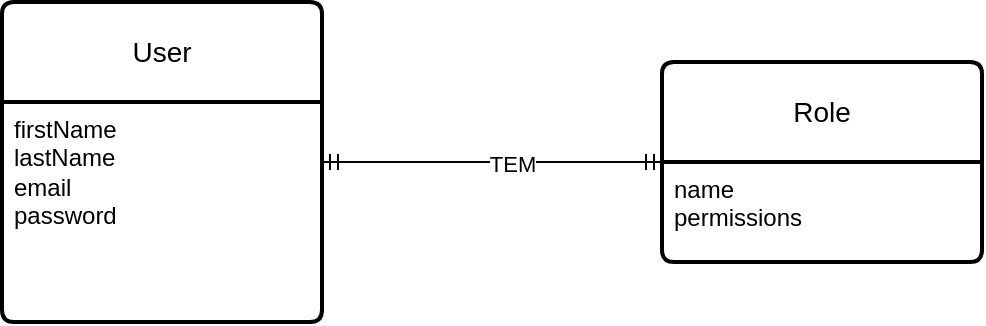 <mxfile version="21.3.5" type="device">
  <diagram name="Página-1" id="BpLtG1DrsnZtsbV-ATEf">
    <mxGraphModel dx="657" dy="786" grid="1" gridSize="10" guides="1" tooltips="1" connect="1" arrows="1" fold="1" page="1" pageScale="1" pageWidth="827" pageHeight="1169" math="0" shadow="0">
      <root>
        <mxCell id="0" />
        <mxCell id="1" parent="0" />
        <mxCell id="CVuXusIY3BIMxrkss_ZK-1" value="User" style="swimlane;childLayout=stackLayout;horizontal=1;startSize=50;horizontalStack=0;rounded=1;fontSize=14;fontStyle=0;strokeWidth=2;resizeParent=0;resizeLast=1;shadow=0;dashed=0;align=center;arcSize=4;whiteSpace=wrap;html=1;" vertex="1" parent="1">
          <mxGeometry x="150" y="50" width="160" height="160" as="geometry" />
        </mxCell>
        <mxCell id="CVuXusIY3BIMxrkss_ZK-2" value="firstName&lt;br&gt;lastName&lt;br&gt;email&lt;br&gt;password" style="align=left;strokeColor=none;fillColor=none;spacingLeft=4;fontSize=12;verticalAlign=top;resizable=0;rotatable=0;part=1;html=1;" vertex="1" parent="CVuXusIY3BIMxrkss_ZK-1">
          <mxGeometry y="50" width="160" height="110" as="geometry" />
        </mxCell>
        <mxCell id="CVuXusIY3BIMxrkss_ZK-6" value="Role" style="swimlane;childLayout=stackLayout;horizontal=1;startSize=50;horizontalStack=0;rounded=1;fontSize=14;fontStyle=0;strokeWidth=2;resizeParent=0;resizeLast=1;shadow=0;dashed=0;align=center;arcSize=4;whiteSpace=wrap;html=1;" vertex="1" parent="1">
          <mxGeometry x="480" y="80" width="160" height="100" as="geometry" />
        </mxCell>
        <mxCell id="CVuXusIY3BIMxrkss_ZK-7" value="name&lt;br&gt;permissions" style="align=left;strokeColor=none;fillColor=none;spacingLeft=4;fontSize=12;verticalAlign=top;resizable=0;rotatable=0;part=1;html=1;" vertex="1" parent="CVuXusIY3BIMxrkss_ZK-6">
          <mxGeometry y="50" width="160" height="50" as="geometry" />
        </mxCell>
        <mxCell id="CVuXusIY3BIMxrkss_ZK-8" value="" style="edgeStyle=entityRelationEdgeStyle;fontSize=12;html=1;endArrow=ERmandOne;startArrow=ERmandOne;rounded=0;" edge="1" parent="1" source="CVuXusIY3BIMxrkss_ZK-1" target="CVuXusIY3BIMxrkss_ZK-6">
          <mxGeometry width="100" height="100" relative="1" as="geometry">
            <mxPoint x="400" y="470" as="sourcePoint" />
            <mxPoint x="500" y="370" as="targetPoint" />
          </mxGeometry>
        </mxCell>
        <mxCell id="CVuXusIY3BIMxrkss_ZK-10" value="TEM" style="edgeLabel;html=1;align=center;verticalAlign=middle;resizable=0;points=[];" vertex="1" connectable="0" parent="CVuXusIY3BIMxrkss_ZK-8">
          <mxGeometry x="0.114" y="-1" relative="1" as="geometry">
            <mxPoint as="offset" />
          </mxGeometry>
        </mxCell>
      </root>
    </mxGraphModel>
  </diagram>
</mxfile>
